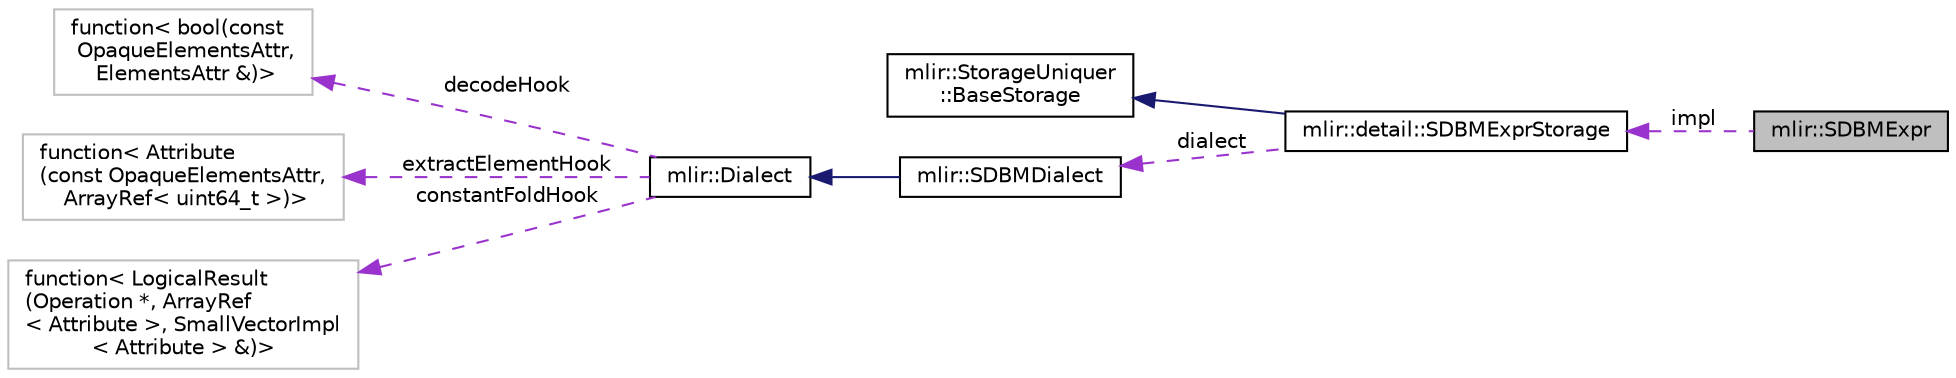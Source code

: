 digraph "mlir::SDBMExpr"
{
  bgcolor="transparent";
  edge [fontname="Helvetica",fontsize="10",labelfontname="Helvetica",labelfontsize="10"];
  node [fontname="Helvetica",fontsize="10",shape=record];
  rankdir="LR";
  Node12 [label="mlir::SDBMExpr",height=0.2,width=0.4,color="black", fillcolor="grey75", style="filled", fontcolor="black"];
  Node13 -> Node12 [dir="back",color="darkorchid3",fontsize="10",style="dashed",label=" impl" ,fontname="Helvetica"];
  Node13 [label="mlir::detail::SDBMExprStorage",height=0.2,width=0.4,color="black",URL="$structmlir_1_1detail_1_1SDBMExprStorage.html"];
  Node14 -> Node13 [dir="back",color="midnightblue",fontsize="10",style="solid",fontname="Helvetica"];
  Node14 [label="mlir::StorageUniquer\l::BaseStorage",height=0.2,width=0.4,color="black",URL="$classmlir_1_1StorageUniquer_1_1BaseStorage.html",tooltip="This class acts as the base storage that all storage classes must derived from. "];
  Node15 -> Node13 [dir="back",color="darkorchid3",fontsize="10",style="dashed",label=" dialect" ,fontname="Helvetica"];
  Node15 [label="mlir::SDBMDialect",height=0.2,width=0.4,color="black",URL="$classmlir_1_1SDBMDialect.html"];
  Node16 -> Node15 [dir="back",color="midnightblue",fontsize="10",style="solid",fontname="Helvetica"];
  Node16 [label="mlir::Dialect",height=0.2,width=0.4,color="black",URL="$classmlir_1_1Dialect.html",tooltip="Dialects are groups of MLIR operations and behavior associated with the entire group. "];
  Node17 -> Node16 [dir="back",color="darkorchid3",fontsize="10",style="dashed",label=" decodeHook" ,fontname="Helvetica"];
  Node17 [label="function\< bool(const\l OpaqueElementsAttr,\l ElementsAttr &)\>",height=0.2,width=0.4,color="grey75"];
  Node18 -> Node16 [dir="back",color="darkorchid3",fontsize="10",style="dashed",label=" extractElementHook" ,fontname="Helvetica"];
  Node18 [label="function\< Attribute\l(const OpaqueElementsAttr,\l ArrayRef\< uint64_t \>)\>",height=0.2,width=0.4,color="grey75"];
  Node19 -> Node16 [dir="back",color="darkorchid3",fontsize="10",style="dashed",label=" constantFoldHook" ,fontname="Helvetica"];
  Node19 [label="function\< LogicalResult\l(Operation *, ArrayRef\l\< Attribute \>, SmallVectorImpl\l\< Attribute \> &)\>",height=0.2,width=0.4,color="grey75"];
}
